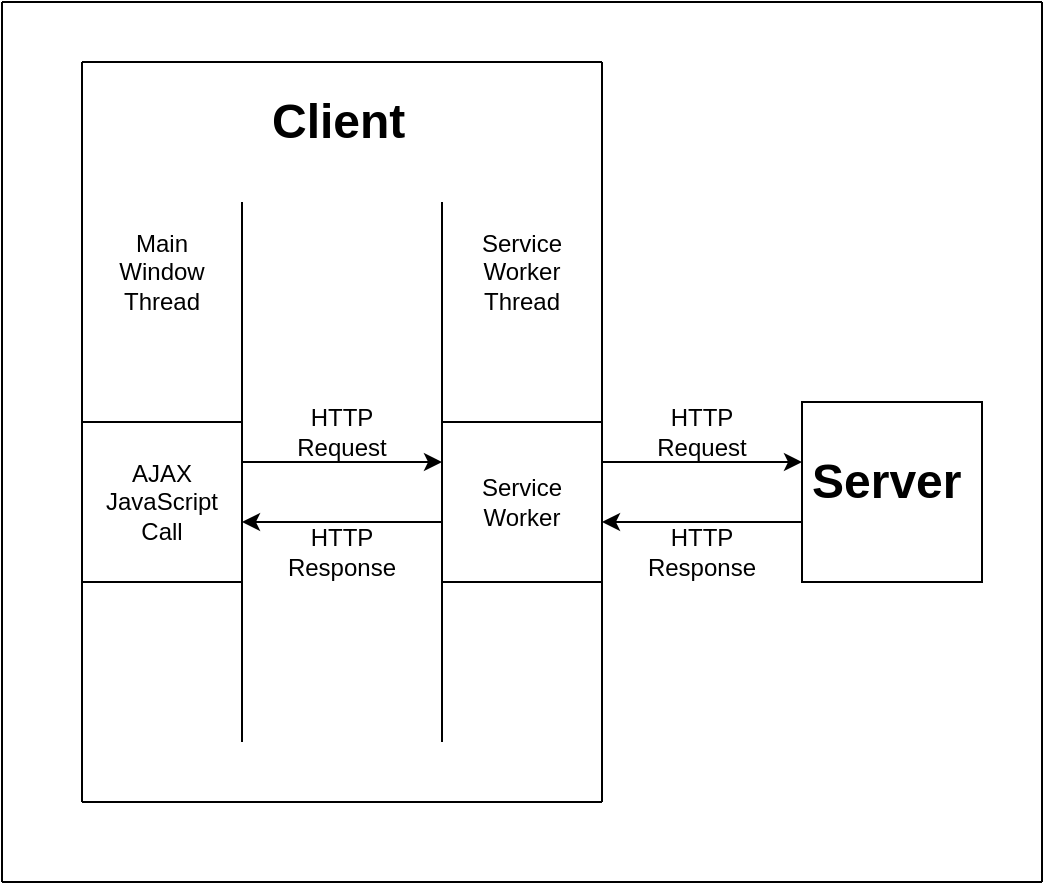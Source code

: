 <mxfile version="21.3.2" type="github">
  <diagram name="Page-1" id="LiBG0f6Ud3o7dusU4buq">
    <mxGraphModel dx="1562" dy="869" grid="1" gridSize="10" guides="1" tooltips="1" connect="1" arrows="1" fold="1" page="1" pageScale="1" pageWidth="850" pageHeight="1100" math="0" shadow="0">
      <root>
        <mxCell id="0" />
        <mxCell id="1" parent="0" />
        <mxCell id="D3ZRM21QkUFcYyvOqE70-35" value="" style="group" parent="1" vertex="1" connectable="0">
          <mxGeometry x="40" y="30" width="450" height="370" as="geometry" />
        </mxCell>
        <mxCell id="D3ZRM21QkUFcYyvOqE70-18" value="" style="group" parent="D3ZRM21QkUFcYyvOqE70-35" vertex="1" connectable="0">
          <mxGeometry x="80" y="170" width="100" height="30" as="geometry" />
        </mxCell>
        <mxCell id="D3ZRM21QkUFcYyvOqE70-16" value="" style="endArrow=classic;html=1;rounded=0;" parent="D3ZRM21QkUFcYyvOqE70-18" edge="1">
          <mxGeometry width="50" height="50" relative="1" as="geometry">
            <mxPoint y="30" as="sourcePoint" />
            <mxPoint x="100" y="30" as="targetPoint" />
          </mxGeometry>
        </mxCell>
        <mxCell id="D3ZRM21QkUFcYyvOqE70-17" value="HTTP Request" style="text;html=1;strokeColor=none;fillColor=none;align=center;verticalAlign=middle;whiteSpace=wrap;rounded=0;" parent="D3ZRM21QkUFcYyvOqE70-18" vertex="1">
          <mxGeometry x="20" width="60" height="30" as="geometry" />
        </mxCell>
        <mxCell id="D3ZRM21QkUFcYyvOqE70-19" value="" style="group" parent="D3ZRM21QkUFcYyvOqE70-35" vertex="1" connectable="0">
          <mxGeometry x="260" y="170" width="100" height="30" as="geometry" />
        </mxCell>
        <mxCell id="D3ZRM21QkUFcYyvOqE70-20" value="" style="endArrow=classic;html=1;rounded=0;" parent="D3ZRM21QkUFcYyvOqE70-19" edge="1">
          <mxGeometry width="50" height="50" relative="1" as="geometry">
            <mxPoint y="30" as="sourcePoint" />
            <mxPoint x="100" y="30" as="targetPoint" />
          </mxGeometry>
        </mxCell>
        <mxCell id="D3ZRM21QkUFcYyvOqE70-21" value="HTTP Request" style="text;html=1;strokeColor=none;fillColor=none;align=center;verticalAlign=middle;whiteSpace=wrap;rounded=0;" parent="D3ZRM21QkUFcYyvOqE70-19" vertex="1">
          <mxGeometry x="20" width="60" height="30" as="geometry" />
        </mxCell>
        <mxCell id="D3ZRM21QkUFcYyvOqE70-24" value="" style="group" parent="D3ZRM21QkUFcYyvOqE70-35" vertex="1" connectable="0">
          <mxGeometry x="260" y="230" width="100" height="30" as="geometry" />
        </mxCell>
        <mxCell id="D3ZRM21QkUFcYyvOqE70-22" value="" style="endArrow=classic;html=1;rounded=0;" parent="D3ZRM21QkUFcYyvOqE70-24" edge="1">
          <mxGeometry width="50" height="50" relative="1" as="geometry">
            <mxPoint x="100" as="sourcePoint" />
            <mxPoint as="targetPoint" />
          </mxGeometry>
        </mxCell>
        <mxCell id="D3ZRM21QkUFcYyvOqE70-23" value="HTTP Response" style="text;html=1;strokeColor=none;fillColor=none;align=center;verticalAlign=middle;whiteSpace=wrap;rounded=0;" parent="D3ZRM21QkUFcYyvOqE70-24" vertex="1">
          <mxGeometry x="20" width="60" height="30" as="geometry" />
        </mxCell>
        <mxCell id="D3ZRM21QkUFcYyvOqE70-12" value="" style="whiteSpace=wrap;html=1;aspect=fixed;" parent="D3ZRM21QkUFcYyvOqE70-35" vertex="1">
          <mxGeometry x="360" y="170" width="90" height="90" as="geometry" />
        </mxCell>
        <mxCell id="D3ZRM21QkUFcYyvOqE70-7" value="Service Worker" style="whiteSpace=wrap;html=1;aspect=fixed;" parent="D3ZRM21QkUFcYyvOqE70-35" vertex="1">
          <mxGeometry x="180" y="180" width="80" height="80" as="geometry" />
        </mxCell>
        <mxCell id="D3ZRM21QkUFcYyvOqE70-8" value="" style="endArrow=none;html=1;rounded=0;" parent="D3ZRM21QkUFcYyvOqE70-35" edge="1">
          <mxGeometry width="50" height="50" relative="1" as="geometry">
            <mxPoint x="180" y="340" as="sourcePoint" />
            <mxPoint x="180" y="70" as="targetPoint" />
          </mxGeometry>
        </mxCell>
        <mxCell id="D3ZRM21QkUFcYyvOqE70-9" value="" style="endArrow=none;html=1;rounded=0;" parent="D3ZRM21QkUFcYyvOqE70-35" edge="1">
          <mxGeometry width="50" height="50" relative="1" as="geometry">
            <mxPoint x="260" y="370" as="sourcePoint" />
            <mxPoint x="260" as="targetPoint" />
          </mxGeometry>
        </mxCell>
        <mxCell id="D3ZRM21QkUFcYyvOqE70-10" value="Service Worker Thread" style="text;html=1;strokeColor=none;fillColor=none;align=center;verticalAlign=middle;whiteSpace=wrap;rounded=0;" parent="D3ZRM21QkUFcYyvOqE70-35" vertex="1">
          <mxGeometry x="190" y="90" width="60" height="30" as="geometry" />
        </mxCell>
        <mxCell id="D3ZRM21QkUFcYyvOqE70-25" value="" style="group" parent="D3ZRM21QkUFcYyvOqE70-35" vertex="1" connectable="0">
          <mxGeometry x="80" y="230" width="100" height="30" as="geometry" />
        </mxCell>
        <mxCell id="D3ZRM21QkUFcYyvOqE70-26" value="" style="endArrow=classic;html=1;rounded=0;" parent="D3ZRM21QkUFcYyvOqE70-25" edge="1">
          <mxGeometry width="50" height="50" relative="1" as="geometry">
            <mxPoint x="100" as="sourcePoint" />
            <mxPoint as="targetPoint" />
          </mxGeometry>
        </mxCell>
        <mxCell id="D3ZRM21QkUFcYyvOqE70-27" value="HTTP Response" style="text;html=1;strokeColor=none;fillColor=none;align=center;verticalAlign=middle;whiteSpace=wrap;rounded=0;" parent="D3ZRM21QkUFcYyvOqE70-25" vertex="1">
          <mxGeometry x="20" width="60" height="30" as="geometry" />
        </mxCell>
        <mxCell id="D3ZRM21QkUFcYyvOqE70-1" value="AJAX JavaScript Call" style="whiteSpace=wrap;html=1;aspect=fixed;" parent="D3ZRM21QkUFcYyvOqE70-35" vertex="1">
          <mxGeometry y="180" width="80" height="80" as="geometry" />
        </mxCell>
        <mxCell id="D3ZRM21QkUFcYyvOqE70-2" value="" style="endArrow=none;html=1;rounded=0;" parent="D3ZRM21QkUFcYyvOqE70-35" edge="1">
          <mxGeometry width="50" height="50" relative="1" as="geometry">
            <mxPoint y="370" as="sourcePoint" />
            <mxPoint as="targetPoint" />
          </mxGeometry>
        </mxCell>
        <mxCell id="D3ZRM21QkUFcYyvOqE70-3" value="" style="endArrow=none;html=1;rounded=0;" parent="D3ZRM21QkUFcYyvOqE70-35" edge="1">
          <mxGeometry width="50" height="50" relative="1" as="geometry">
            <mxPoint x="80" y="340" as="sourcePoint" />
            <mxPoint x="80" y="70" as="targetPoint" />
          </mxGeometry>
        </mxCell>
        <mxCell id="D3ZRM21QkUFcYyvOqE70-4" value="Main Window Thread" style="text;html=1;strokeColor=none;fillColor=none;align=center;verticalAlign=middle;whiteSpace=wrap;rounded=0;" parent="D3ZRM21QkUFcYyvOqE70-35" vertex="1">
          <mxGeometry x="10" y="90" width="60" height="30" as="geometry" />
        </mxCell>
        <mxCell id="D3ZRM21QkUFcYyvOqE70-30" value="" style="endArrow=none;html=1;rounded=0;" parent="D3ZRM21QkUFcYyvOqE70-35" edge="1">
          <mxGeometry width="50" height="50" relative="1" as="geometry">
            <mxPoint as="sourcePoint" />
            <mxPoint x="260" as="targetPoint" />
          </mxGeometry>
        </mxCell>
        <mxCell id="D3ZRM21QkUFcYyvOqE70-31" value="" style="endArrow=none;html=1;rounded=0;" parent="D3ZRM21QkUFcYyvOqE70-35" edge="1">
          <mxGeometry width="50" height="50" relative="1" as="geometry">
            <mxPoint y="370" as="sourcePoint" />
            <mxPoint x="260" y="370" as="targetPoint" />
          </mxGeometry>
        </mxCell>
        <mxCell id="D3ZRM21QkUFcYyvOqE70-32" value="&lt;h1&gt;Client&lt;/h1&gt;" style="text;html=1;strokeColor=none;fillColor=none;spacing=5;spacingTop=-20;whiteSpace=wrap;overflow=hidden;rounded=0;" parent="D3ZRM21QkUFcYyvOqE70-35" vertex="1">
          <mxGeometry x="90" y="10" width="80" height="40" as="geometry" />
        </mxCell>
        <mxCell id="D3ZRM21QkUFcYyvOqE70-33" value="&lt;h1&gt;Server&lt;/h1&gt;" style="text;html=1;strokeColor=none;fillColor=none;spacing=5;spacingTop=-20;whiteSpace=wrap;overflow=hidden;rounded=0;" parent="D3ZRM21QkUFcYyvOqE70-35" vertex="1">
          <mxGeometry x="360" y="190" width="90" height="40" as="geometry" />
        </mxCell>
        <mxCell id="XdZ0ecQjgwyb8Xvd1_aR-4" value="" style="endArrow=none;html=1;rounded=0;" edge="1" parent="1">
          <mxGeometry width="50" height="50" relative="1" as="geometry">
            <mxPoint y="440" as="sourcePoint" />
            <mxPoint as="targetPoint" />
          </mxGeometry>
        </mxCell>
        <mxCell id="XdZ0ecQjgwyb8Xvd1_aR-5" value="" style="endArrow=none;html=1;rounded=0;" edge="1" parent="1">
          <mxGeometry width="50" height="50" relative="1" as="geometry">
            <mxPoint as="sourcePoint" />
            <mxPoint x="520" as="targetPoint" />
          </mxGeometry>
        </mxCell>
        <mxCell id="XdZ0ecQjgwyb8Xvd1_aR-6" value="" style="endArrow=none;html=1;rounded=0;" edge="1" parent="1">
          <mxGeometry width="50" height="50" relative="1" as="geometry">
            <mxPoint y="440" as="sourcePoint" />
            <mxPoint x="520" y="440" as="targetPoint" />
          </mxGeometry>
        </mxCell>
        <mxCell id="XdZ0ecQjgwyb8Xvd1_aR-7" value="" style="endArrow=none;html=1;rounded=0;" edge="1" parent="1">
          <mxGeometry width="50" height="50" relative="1" as="geometry">
            <mxPoint x="520" y="440" as="sourcePoint" />
            <mxPoint x="520" as="targetPoint" />
          </mxGeometry>
        </mxCell>
      </root>
    </mxGraphModel>
  </diagram>
</mxfile>
